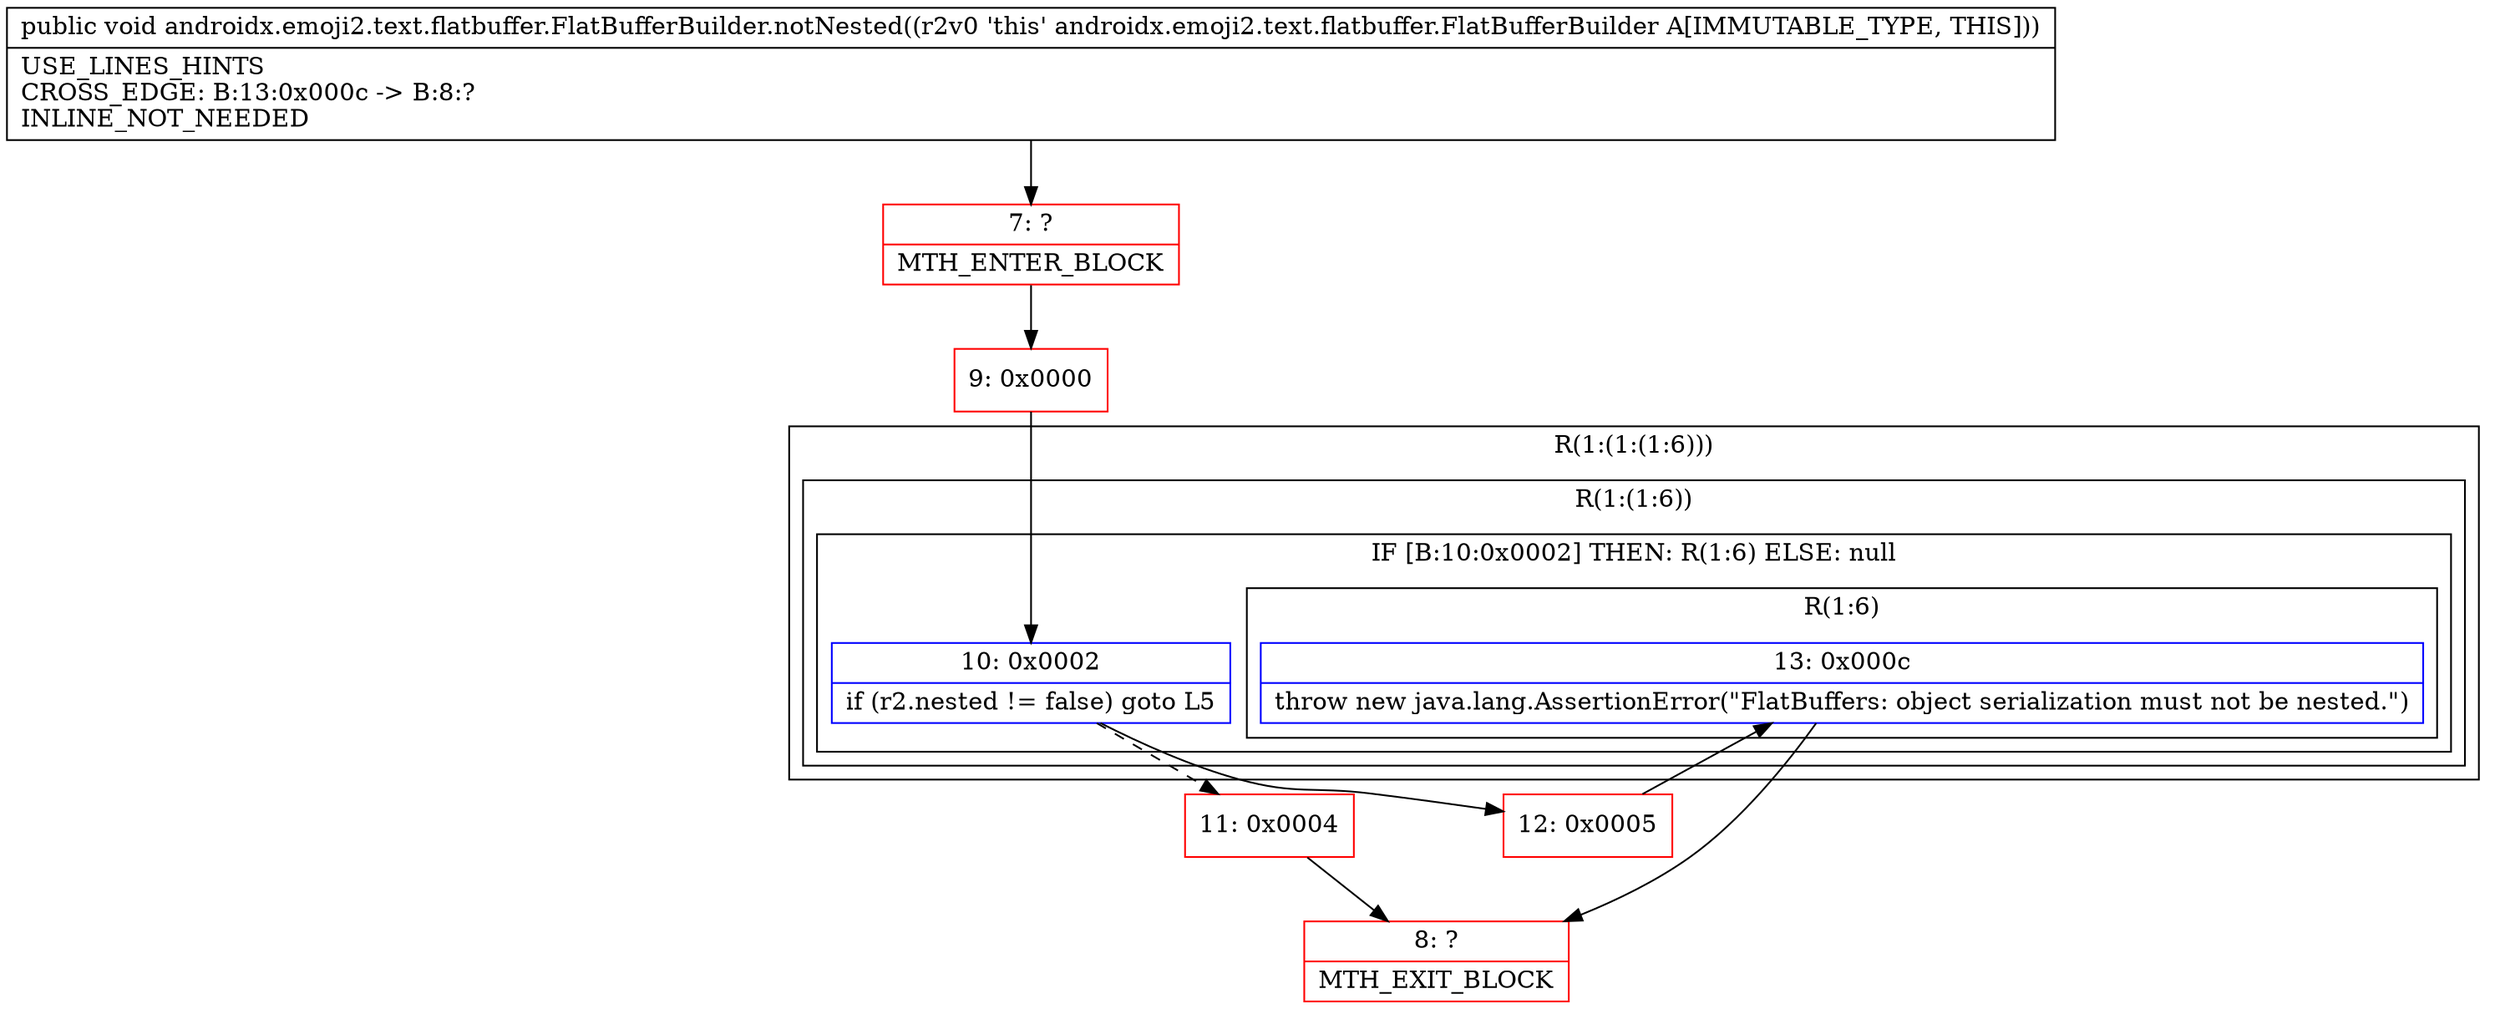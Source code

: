 digraph "CFG forandroidx.emoji2.text.flatbuffer.FlatBufferBuilder.notNested()V" {
subgraph cluster_Region_1099266930 {
label = "R(1:(1:(1:6)))";
node [shape=record,color=blue];
subgraph cluster_Region_2119861931 {
label = "R(1:(1:6))";
node [shape=record,color=blue];
subgraph cluster_IfRegion_1610819776 {
label = "IF [B:10:0x0002] THEN: R(1:6) ELSE: null";
node [shape=record,color=blue];
Node_10 [shape=record,label="{10\:\ 0x0002|if (r2.nested != false) goto L5\l}"];
subgraph cluster_Region_1328990390 {
label = "R(1:6)";
node [shape=record,color=blue];
Node_13 [shape=record,label="{13\:\ 0x000c|throw new java.lang.AssertionError(\"FlatBuffers: object serialization must not be nested.\")\l}"];
}
}
}
}
Node_7 [shape=record,color=red,label="{7\:\ ?|MTH_ENTER_BLOCK\l}"];
Node_9 [shape=record,color=red,label="{9\:\ 0x0000}"];
Node_11 [shape=record,color=red,label="{11\:\ 0x0004}"];
Node_8 [shape=record,color=red,label="{8\:\ ?|MTH_EXIT_BLOCK\l}"];
Node_12 [shape=record,color=red,label="{12\:\ 0x0005}"];
MethodNode[shape=record,label="{public void androidx.emoji2.text.flatbuffer.FlatBufferBuilder.notNested((r2v0 'this' androidx.emoji2.text.flatbuffer.FlatBufferBuilder A[IMMUTABLE_TYPE, THIS]))  | USE_LINES_HINTS\lCROSS_EDGE: B:13:0x000c \-\> B:8:?\lINLINE_NOT_NEEDED\l}"];
MethodNode -> Node_7;Node_10 -> Node_11[style=dashed];
Node_10 -> Node_12;
Node_13 -> Node_8;
Node_7 -> Node_9;
Node_9 -> Node_10;
Node_11 -> Node_8;
Node_12 -> Node_13;
}

